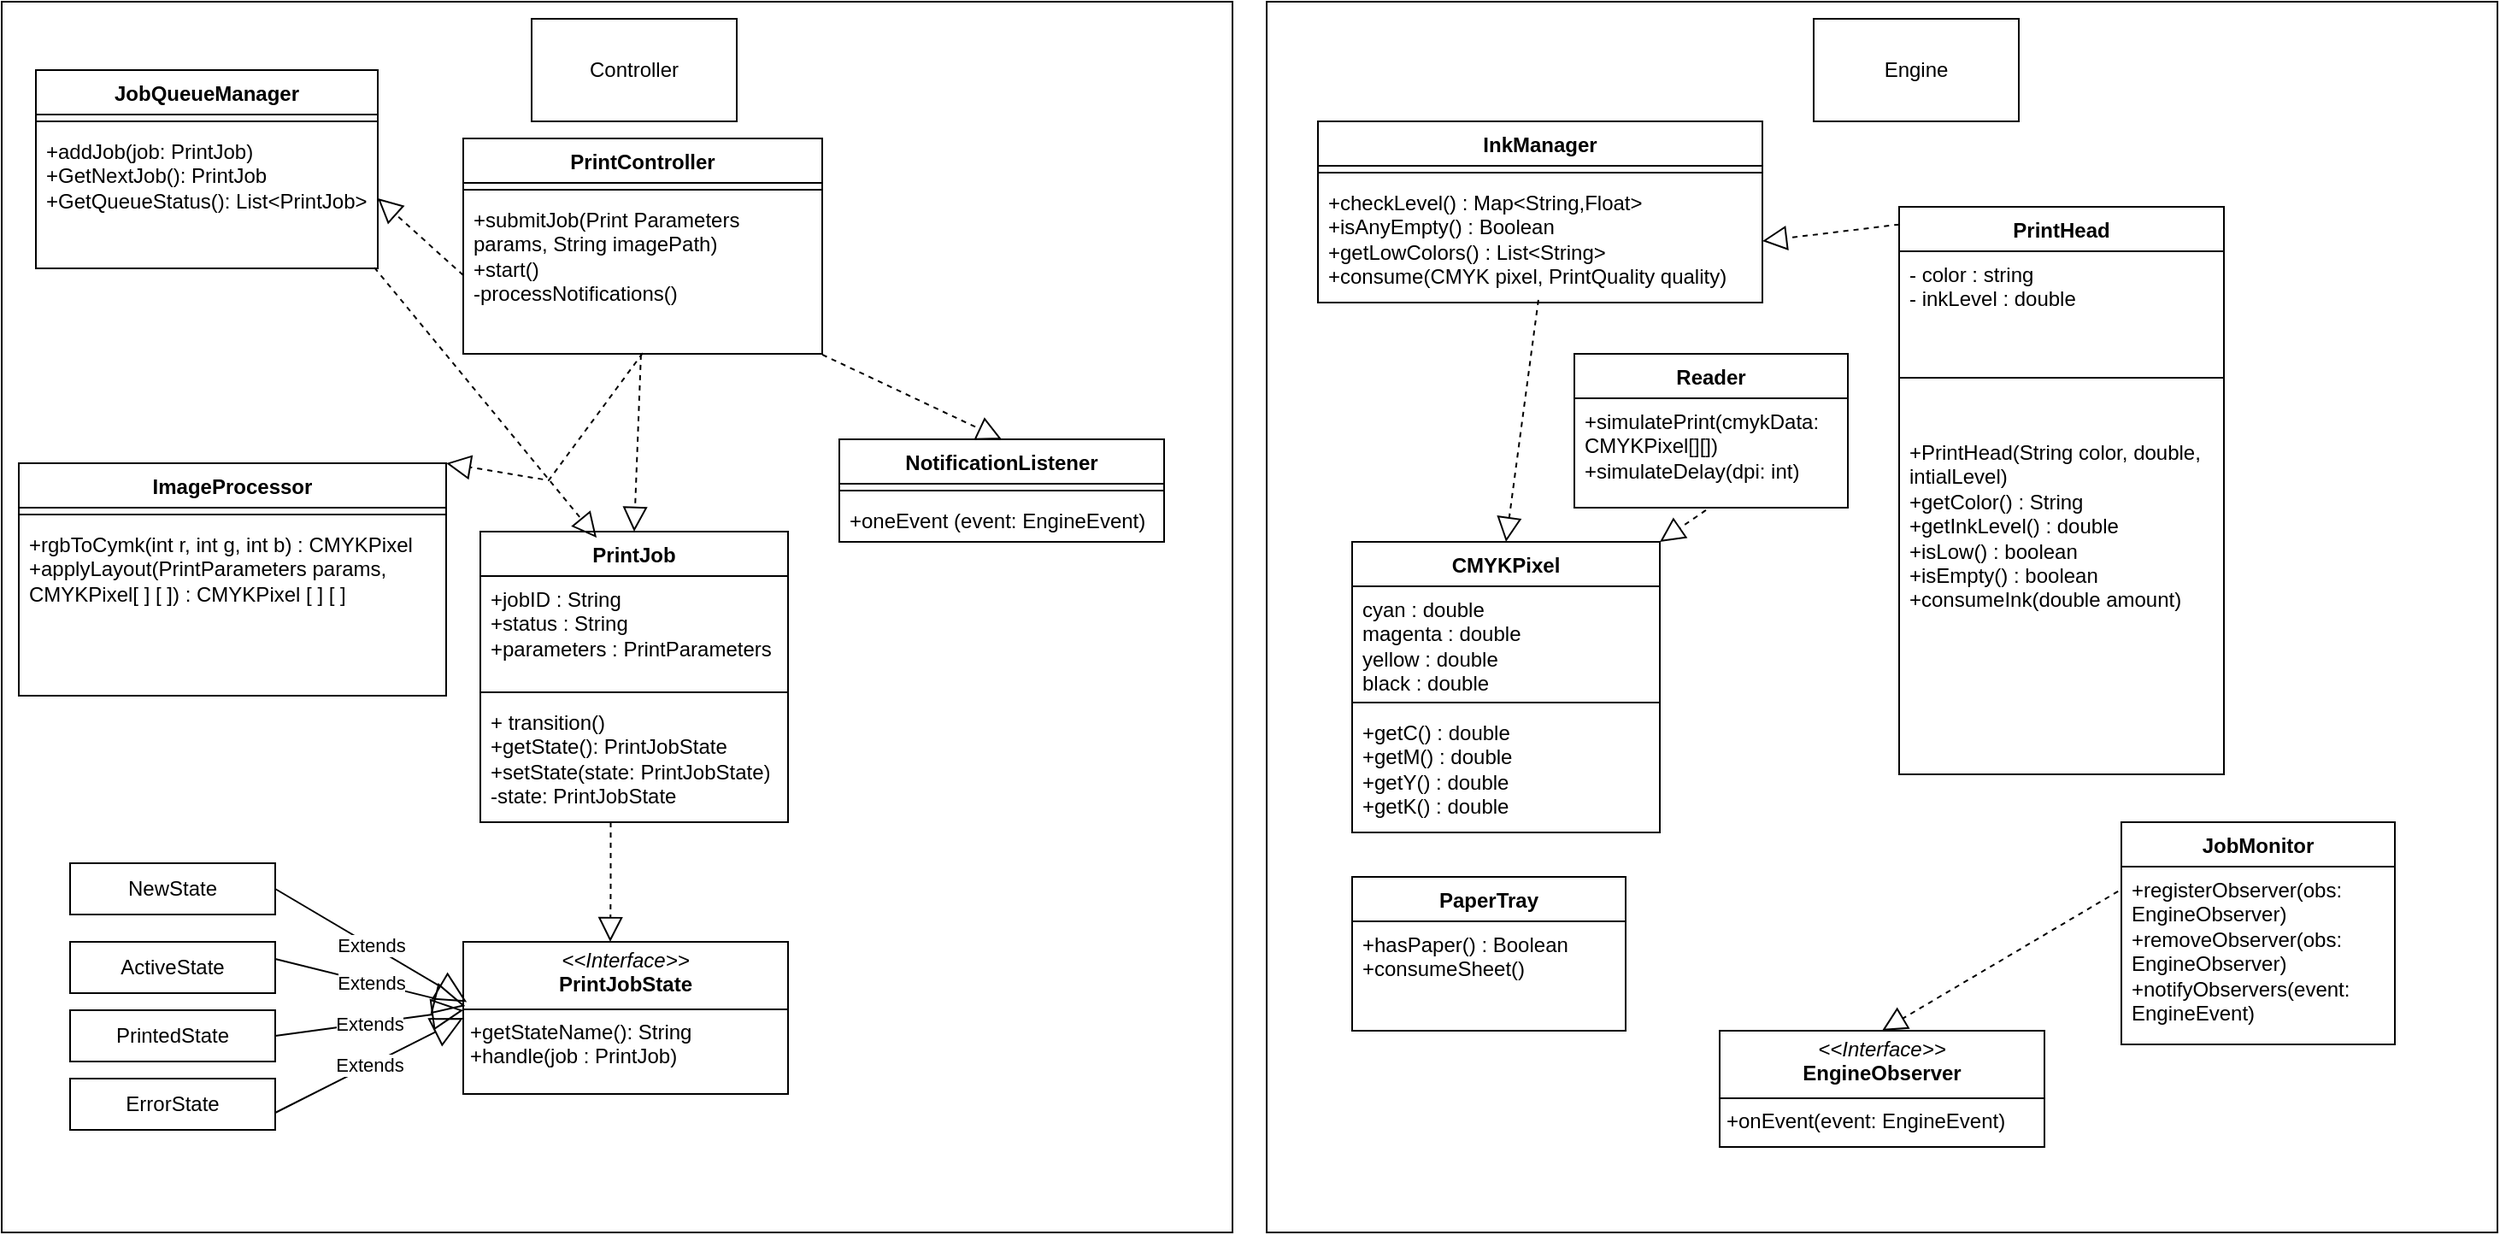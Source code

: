 <mxfile version="27.1.4">
  <diagram name="Page-1" id="zlcAlIC31FUe1IHTbNbq">
    <mxGraphModel dx="1293" dy="675" grid="1" gridSize="10" guides="1" tooltips="1" connect="1" arrows="1" fold="1" page="1" pageScale="1" pageWidth="827" pageHeight="1169" math="0" shadow="0">
      <root>
        <mxCell id="0" />
        <mxCell id="1" parent="0" />
        <mxCell id="aqZANyk-lZFDYj4VcKG3-22" value="" style="rounded=0;whiteSpace=wrap;html=1;" parent="1" vertex="1">
          <mxGeometry x="70" y="40" width="720" height="720" as="geometry" />
        </mxCell>
        <mxCell id="gxD8c2a9SxIbAqhHgufa-9" value="PrintController" style="swimlane;fontStyle=1;align=center;verticalAlign=top;childLayout=stackLayout;horizontal=1;startSize=26;horizontalStack=0;resizeParent=1;resizeParentMax=0;resizeLast=0;collapsible=1;marginBottom=0;whiteSpace=wrap;html=1;" parent="1" vertex="1">
          <mxGeometry x="340" y="120" width="210" height="126" as="geometry" />
        </mxCell>
        <mxCell id="gxD8c2a9SxIbAqhHgufa-11" value="" style="line;strokeWidth=1;fillColor=none;align=left;verticalAlign=middle;spacingTop=-1;spacingLeft=3;spacingRight=3;rotatable=0;labelPosition=right;points=[];portConstraint=eastwest;strokeColor=inherit;" parent="gxD8c2a9SxIbAqhHgufa-9" vertex="1">
          <mxGeometry y="26" width="210" height="8" as="geometry" />
        </mxCell>
        <mxCell id="gxD8c2a9SxIbAqhHgufa-12" value="+submitJob(Print Parameters params, String imagePath)&lt;div&gt;+start()&lt;/div&gt;&lt;div&gt;-processNotifications()&lt;/div&gt;" style="text;strokeColor=none;fillColor=none;align=left;verticalAlign=top;spacingLeft=4;spacingRight=4;overflow=hidden;rotatable=0;points=[[0,0.5],[1,0.5]];portConstraint=eastwest;whiteSpace=wrap;html=1;" parent="gxD8c2a9SxIbAqhHgufa-9" vertex="1">
          <mxGeometry y="34" width="210" height="92" as="geometry" />
        </mxCell>
        <mxCell id="aqZANyk-lZFDYj4VcKG3-1" value="JobQueueManager&lt;span style=&quot;color: rgba(0, 0, 0, 0); font-family: monospace; font-size: 0px; font-weight: 400; text-align: start; text-wrap-mode: nowrap;&quot;&gt;%3CmxGraphModel%3E%3Croot%3E%3CmxCell%20id%3D%220%22%2F%3E%3CmxCell%20id%3D%221%22%20parent%3D%220%22%2F%3E%3CmxCell%20id%3D%222%22%20value%3D%22Controller%22%20style%3D%22swimlane%3BfontStyle%3D1%3Balign%3Dcenter%3BverticalAlign%3Dtop%3BchildLayout%3DstackLayout%3Bhorizontal%3D1%3BstartSize%3D26%3BhorizontalStack%3D0%3BresizeParent%3D1%3BresizeParentMax%3D0%3BresizeLast%3D0%3Bcollapsible%3D1%3BmarginBottom%3D0%3BwhiteSpace%3Dwrap%3Bhtml%3D1%3B%22%20vertex%3D%221%22%20parent%3D%221%22%3E%3CmxGeometry%20x%3D%22180%22%20y%3D%22122%22%20width%3D%22160%22%20height%3D%22124%22%20as%3D%22geometry%22%2F%3E%3C%2FmxCell%3E%3CmxCell%20id%3D%223%22%20value%3D%22-Queue_Manager%26lt%3Bdiv%26gt%3B-Picture_treatment%26lt%3B%2Fdiv%26gt%3B%26lt%3Bdiv%26gt%3B%2BUser_interact%26lt%3B%2Fdiv%26gt%3B%22%20style%3D%22text%3BstrokeColor%3Dnone%3BfillColor%3Dnone%3Balign%3Dleft%3BverticalAlign%3Dtop%3BspacingLeft%3D4%3BspacingRight%3D4%3Boverflow%3Dhidden%3Brotatable%3D0%3Bpoints%3D%5B%5B0%2C0.5%5D%2C%5B1%2C0.5%5D%5D%3BportConstraint%3Deastwest%3BwhiteSpace%3Dwrap%3Bhtml%3D1%3B%22%20vertex%3D%221%22%20parent%3D%222%22%3E%3CmxGeometry%20y%3D%2226%22%20width%3D%22160%22%20height%3D%2264%22%20as%3D%22geometry%22%2F%3E%3C%2FmxCell%3E%3CmxCell%20id%3D%224%22%20value%3D%22%22%20style%3D%22line%3BstrokeWidth%3D1%3BfillColor%3Dnone%3Balign%3Dleft%3BverticalAlign%3Dmiddle%3BspacingTop%3D-1%3BspacingLeft%3D3%3BspacingRight%3D3%3Brotatable%3D0%3BlabelPosition%3Dright%3Bpoints%3D%5B%5D%3BportConstraint%3Deastwest%3BstrokeColor%3Dinherit%3B%22%20vertex%3D%221%22%20parent%3D%222%22%3E%3CmxGeometry%20y%3D%2290%22%20width%3D%22160%22%20height%3D%228%22%20as%3D%22geometry%22%2F%3E%3C%2FmxCell%3E%3CmxCell%20id%3D%225%22%20value%3D%22%2B%20method(type)%3A%20type%22%20style%3D%22text%3BstrokeColor%3Dnone%3BfillColor%3Dnone%3Balign%3Dleft%3BverticalAlign%3Dtop%3BspacingLeft%3D4%3BspacingRight%3D4%3Boverflow%3Dhidden%3Brotatable%3D0%3Bpoints%3D%5B%5B0%2C0.5%5D%2C%5B1%2C0.5%5D%5D%3BportConstraint%3Deastwest%3BwhiteSpace%3Dwrap%3Bhtml%3D1%3B%22%20vertex%3D%221%22%20parent%3D%222%22%3E%3CmxGeometry%20y%3D%2298%22%20width%3D%22160%22%20height%3D%2226%22%20as%3D%22geometry%22%2F%3E%3C%2FmxCell%3E%3C%2Froot%3E%3C%2FmxGraphModel%3E&lt;/span&gt;" style="swimlane;fontStyle=1;align=center;verticalAlign=top;childLayout=stackLayout;horizontal=1;startSize=26;horizontalStack=0;resizeParent=1;resizeParentMax=0;resizeLast=0;collapsible=1;marginBottom=0;whiteSpace=wrap;html=1;" parent="1" vertex="1">
          <mxGeometry x="90" y="80" width="200" height="116" as="geometry" />
        </mxCell>
        <mxCell id="aqZANyk-lZFDYj4VcKG3-3" value="" style="line;strokeWidth=1;fillColor=none;align=left;verticalAlign=middle;spacingTop=-1;spacingLeft=3;spacingRight=3;rotatable=0;labelPosition=right;points=[];portConstraint=eastwest;strokeColor=inherit;" parent="aqZANyk-lZFDYj4VcKG3-1" vertex="1">
          <mxGeometry y="26" width="200" height="8" as="geometry" />
        </mxCell>
        <mxCell id="aqZANyk-lZFDYj4VcKG3-4" value="+addJob(job: PrintJob)&lt;div&gt;+GetNextJob(): PrintJob&lt;/div&gt;&lt;div&gt;+GetQueueStatus():&amp;nbsp;List&amp;lt;PrintJob&amp;gt;&lt;/div&gt;" style="text;strokeColor=none;fillColor=none;align=left;verticalAlign=top;spacingLeft=4;spacingRight=4;overflow=hidden;rotatable=0;points=[[0,0.5],[1,0.5]];portConstraint=eastwest;whiteSpace=wrap;html=1;" parent="aqZANyk-lZFDYj4VcKG3-1" vertex="1">
          <mxGeometry y="34" width="200" height="82" as="geometry" />
        </mxCell>
        <mxCell id="aqZANyk-lZFDYj4VcKG3-5" value="ImageProcessor" style="swimlane;fontStyle=1;align=center;verticalAlign=top;childLayout=stackLayout;horizontal=1;startSize=26;horizontalStack=0;resizeParent=1;resizeParentMax=0;resizeLast=0;collapsible=1;marginBottom=0;whiteSpace=wrap;html=1;" parent="1" vertex="1">
          <mxGeometry x="80" y="310" width="250" height="136" as="geometry" />
        </mxCell>
        <mxCell id="aqZANyk-lZFDYj4VcKG3-7" value="" style="line;strokeWidth=1;fillColor=none;align=left;verticalAlign=middle;spacingTop=-1;spacingLeft=3;spacingRight=3;rotatable=0;labelPosition=right;points=[];portConstraint=eastwest;strokeColor=inherit;" parent="aqZANyk-lZFDYj4VcKG3-5" vertex="1">
          <mxGeometry y="26" width="250" height="8" as="geometry" />
        </mxCell>
        <mxCell id="aqZANyk-lZFDYj4VcKG3-8" value="+rgbToCymk(int r, int g, int b) : CMYKPixel&lt;br&gt;+applyLayout(PrintParameters params, CMYKPixel[ ] [ ]) : CMYKPixel [ ] [ ]" style="text;strokeColor=none;fillColor=none;align=left;verticalAlign=top;spacingLeft=4;spacingRight=4;overflow=hidden;rotatable=0;points=[[0,0.5],[1,0.5]];portConstraint=eastwest;whiteSpace=wrap;html=1;" parent="aqZANyk-lZFDYj4VcKG3-5" vertex="1">
          <mxGeometry y="34" width="250" height="102" as="geometry" />
        </mxCell>
        <mxCell id="aqZANyk-lZFDYj4VcKG3-9" value="PrintJob" style="swimlane;fontStyle=1;align=center;verticalAlign=top;childLayout=stackLayout;horizontal=1;startSize=26;horizontalStack=0;resizeParent=1;resizeParentMax=0;resizeLast=0;collapsible=1;marginBottom=0;whiteSpace=wrap;html=1;" parent="1" vertex="1">
          <mxGeometry x="350" y="350" width="180" height="170" as="geometry" />
        </mxCell>
        <mxCell id="aqZANyk-lZFDYj4VcKG3-10" value="+jobID : String&lt;div&gt;+status : String&lt;/div&gt;&lt;div&gt;+parameters : PrintParameters&lt;/div&gt;" style="text;strokeColor=none;fillColor=none;align=left;verticalAlign=top;spacingLeft=4;spacingRight=4;overflow=hidden;rotatable=0;points=[[0,0.5],[1,0.5]];portConstraint=eastwest;whiteSpace=wrap;html=1;" parent="aqZANyk-lZFDYj4VcKG3-9" vertex="1">
          <mxGeometry y="26" width="180" height="64" as="geometry" />
        </mxCell>
        <mxCell id="aqZANyk-lZFDYj4VcKG3-11" value="" style="line;strokeWidth=1;fillColor=none;align=left;verticalAlign=middle;spacingTop=-1;spacingLeft=3;spacingRight=3;rotatable=0;labelPosition=right;points=[];portConstraint=eastwest;strokeColor=inherit;" parent="aqZANyk-lZFDYj4VcKG3-9" vertex="1">
          <mxGeometry y="90" width="180" height="8" as="geometry" />
        </mxCell>
        <mxCell id="aqZANyk-lZFDYj4VcKG3-12" value="+ transition()&lt;div&gt;+getState(): PrintJobState&lt;/div&gt;&lt;div&gt;+setState(state: PrintJobState)&lt;/div&gt;&lt;div&gt;-state: PrintJobState&lt;/div&gt;" style="text;strokeColor=none;fillColor=none;align=left;verticalAlign=top;spacingLeft=4;spacingRight=4;overflow=hidden;rotatable=0;points=[[0,0.5],[1,0.5]];portConstraint=eastwest;whiteSpace=wrap;html=1;" parent="aqZANyk-lZFDYj4VcKG3-9" vertex="1">
          <mxGeometry y="98" width="180" height="72" as="geometry" />
        </mxCell>
        <mxCell id="aqZANyk-lZFDYj4VcKG3-18" value="NotificationListener" style="swimlane;fontStyle=1;align=center;verticalAlign=top;childLayout=stackLayout;horizontal=1;startSize=26;horizontalStack=0;resizeParent=1;resizeParentMax=0;resizeLast=0;collapsible=1;marginBottom=0;whiteSpace=wrap;html=1;" parent="1" vertex="1">
          <mxGeometry x="560" y="296" width="190" height="60" as="geometry" />
        </mxCell>
        <mxCell id="aqZANyk-lZFDYj4VcKG3-20" value="" style="line;strokeWidth=1;fillColor=none;align=left;verticalAlign=middle;spacingTop=-1;spacingLeft=3;spacingRight=3;rotatable=0;labelPosition=right;points=[];portConstraint=eastwest;strokeColor=inherit;" parent="aqZANyk-lZFDYj4VcKG3-18" vertex="1">
          <mxGeometry y="26" width="190" height="8" as="geometry" />
        </mxCell>
        <mxCell id="aqZANyk-lZFDYj4VcKG3-21" value="+oneEvent (event: EngineEvent)" style="text;strokeColor=none;fillColor=none;align=left;verticalAlign=top;spacingLeft=4;spacingRight=4;overflow=hidden;rotatable=0;points=[[0,0.5],[1,0.5]];portConstraint=eastwest;whiteSpace=wrap;html=1;" parent="aqZANyk-lZFDYj4VcKG3-18" vertex="1">
          <mxGeometry y="34" width="190" height="26" as="geometry" />
        </mxCell>
        <mxCell id="aqZANyk-lZFDYj4VcKG3-23" value="Controller" style="rounded=0;whiteSpace=wrap;html=1;" parent="1" vertex="1">
          <mxGeometry x="380" y="50" width="120" height="60" as="geometry" />
        </mxCell>
        <mxCell id="aqZANyk-lZFDYj4VcKG3-26" value="" style="rounded=0;whiteSpace=wrap;html=1;" parent="1" vertex="1">
          <mxGeometry x="810" y="40" width="720" height="720" as="geometry" />
        </mxCell>
        <mxCell id="aqZANyk-lZFDYj4VcKG3-27" value="Engine" style="rounded=0;whiteSpace=wrap;html=1;" parent="1" vertex="1">
          <mxGeometry x="1130" y="50" width="120" height="60" as="geometry" />
        </mxCell>
        <mxCell id="aqZANyk-lZFDYj4VcKG3-28" value="InkManager" style="swimlane;fontStyle=1;align=center;verticalAlign=top;childLayout=stackLayout;horizontal=1;startSize=26;horizontalStack=0;resizeParent=1;resizeParentMax=0;resizeLast=0;collapsible=1;marginBottom=0;whiteSpace=wrap;html=1;" parent="1" vertex="1">
          <mxGeometry x="840" y="110" width="260" height="106" as="geometry" />
        </mxCell>
        <mxCell id="aqZANyk-lZFDYj4VcKG3-30" value="" style="line;strokeWidth=1;fillColor=none;align=left;verticalAlign=middle;spacingTop=-1;spacingLeft=3;spacingRight=3;rotatable=0;labelPosition=right;points=[];portConstraint=eastwest;strokeColor=inherit;" parent="aqZANyk-lZFDYj4VcKG3-28" vertex="1">
          <mxGeometry y="26" width="260" height="8" as="geometry" />
        </mxCell>
        <mxCell id="aqZANyk-lZFDYj4VcKG3-31" value="+checkLevel() : Map&amp;lt;String,Float&amp;gt;&lt;br&gt;&lt;div&gt;+isAnyEmpty() : Boolean&lt;br&gt;+getLowColors() : List&amp;lt;String&amp;gt;&lt;/div&gt;&lt;div&gt;+consume(CMYK pixel, PrintQuality quality)&lt;/div&gt;" style="text;strokeColor=none;fillColor=none;align=left;verticalAlign=top;spacingLeft=4;spacingRight=4;overflow=hidden;rotatable=0;points=[[0,0.5],[1,0.5]];portConstraint=eastwest;whiteSpace=wrap;html=1;" parent="aqZANyk-lZFDYj4VcKG3-28" vertex="1">
          <mxGeometry y="34" width="260" height="72" as="geometry" />
        </mxCell>
        <mxCell id="aqZANyk-lZFDYj4VcKG3-40" value="Reader" style="swimlane;fontStyle=1;align=center;verticalAlign=top;childLayout=stackLayout;horizontal=1;startSize=26;horizontalStack=0;resizeParent=1;resizeParentMax=0;resizeLast=0;collapsible=1;marginBottom=0;whiteSpace=wrap;html=1;" parent="1" vertex="1">
          <mxGeometry x="990" y="246" width="160" height="90" as="geometry" />
        </mxCell>
        <mxCell id="aqZANyk-lZFDYj4VcKG3-41" value="+simulatePrint(cmykData: CMYKPixel[][])&lt;div&gt;+simulateDelay(dpi: int)&lt;/div&gt;" style="text;strokeColor=none;fillColor=none;align=left;verticalAlign=top;spacingLeft=4;spacingRight=4;overflow=hidden;rotatable=0;points=[[0,0.5],[1,0.5]];portConstraint=eastwest;whiteSpace=wrap;html=1;" parent="aqZANyk-lZFDYj4VcKG3-40" vertex="1">
          <mxGeometry y="26" width="160" height="64" as="geometry" />
        </mxCell>
        <mxCell id="lUx1G_PEGmZgEHRu-ZWr-2" value="&lt;p style=&quot;margin:0px;margin-top:4px;text-align:center;&quot;&gt;&lt;i&gt;&amp;lt;&amp;lt;Interface&amp;gt;&amp;gt;&lt;/i&gt;&lt;br&gt;&lt;span style=&quot;font-weight: 700;&quot;&gt;EngineObserver&lt;/span&gt;&lt;/p&gt;&lt;hr size=&quot;1&quot; style=&quot;border-style:solid;&quot;&gt;&lt;p style=&quot;margin:0px;margin-left:4px;&quot;&gt;+onEvent(event: EngineEvent)&lt;/p&gt;" style="verticalAlign=top;align=left;overflow=fill;html=1;whiteSpace=wrap;" parent="1" vertex="1">
          <mxGeometry x="1075" y="642" width="190" height="68" as="geometry" />
        </mxCell>
        <mxCell id="J-bN6tYyU2onE2LakkBq-1" value="JobMonitor" style="swimlane;fontStyle=1;align=center;verticalAlign=top;childLayout=stackLayout;horizontal=1;startSize=26;horizontalStack=0;resizeParent=1;resizeParentMax=0;resizeLast=0;collapsible=1;marginBottom=0;whiteSpace=wrap;html=1;" parent="1" vertex="1">
          <mxGeometry x="1310" y="520" width="160" height="130" as="geometry" />
        </mxCell>
        <mxCell id="J-bN6tYyU2onE2LakkBq-2" value="+registerObserver(obs: EngineObserver)&lt;br&gt;+removeObserver(obs: EngineObserver)&lt;br&gt;+notifyObservers(event: EngineEvent)&lt;div&gt;&lt;br/&gt;&lt;/div&gt;" style="text;strokeColor=none;fillColor=none;align=left;verticalAlign=top;spacingLeft=4;spacingRight=4;overflow=hidden;rotatable=0;points=[[0,0.5],[1,0.5]];portConstraint=eastwest;whiteSpace=wrap;html=1;" parent="J-bN6tYyU2onE2LakkBq-1" vertex="1">
          <mxGeometry y="26" width="160" height="104" as="geometry" />
        </mxCell>
        <mxCell id="J-bN6tYyU2onE2LakkBq-13" value="PrintHead" style="swimlane;fontStyle=1;align=center;verticalAlign=top;childLayout=stackLayout;horizontal=1;startSize=26;horizontalStack=0;resizeParent=1;resizeParentMax=0;resizeLast=0;collapsible=1;marginBottom=0;whiteSpace=wrap;html=1;" parent="1" vertex="1">
          <mxGeometry x="1180" y="160" width="190" height="332" as="geometry" />
        </mxCell>
        <mxCell id="J-bN6tYyU2onE2LakkBq-14" value="- color : string&lt;div&gt;- inkLevel : double&lt;/div&gt;" style="text;strokeColor=none;fillColor=none;align=left;verticalAlign=top;spacingLeft=4;spacingRight=4;overflow=hidden;rotatable=0;points=[[0,0.5],[1,0.5]];portConstraint=eastwest;whiteSpace=wrap;html=1;" parent="J-bN6tYyU2onE2LakkBq-13" vertex="1">
          <mxGeometry y="26" width="190" height="44" as="geometry" />
        </mxCell>
        <mxCell id="J-bN6tYyU2onE2LakkBq-15" value="" style="line;strokeWidth=1;fillColor=none;align=left;verticalAlign=middle;spacingTop=-1;spacingLeft=3;spacingRight=3;rotatable=0;labelPosition=right;points=[];portConstraint=eastwest;strokeColor=inherit;" parent="J-bN6tYyU2onE2LakkBq-13" vertex="1">
          <mxGeometry y="70" width="190" height="60" as="geometry" />
        </mxCell>
        <mxCell id="J-bN6tYyU2onE2LakkBq-16" value="+PrintHead(String color, double, intialLevel)&lt;br&gt;+getColor() : String&lt;div&gt;+getInkLevel() : double&lt;br&gt;+isLow() : boolean&lt;/div&gt;&lt;div&gt;+isEmpty() : boolean&lt;/div&gt;&lt;div&gt;+consumeInk(double amount)&lt;/div&gt;" style="text;strokeColor=none;fillColor=none;align=left;verticalAlign=top;spacingLeft=4;spacingRight=4;overflow=hidden;rotatable=0;points=[[0,0.5],[1,0.5]];portConstraint=eastwest;whiteSpace=wrap;html=1;" parent="J-bN6tYyU2onE2LakkBq-13" vertex="1">
          <mxGeometry y="130" width="190" height="202" as="geometry" />
        </mxCell>
        <mxCell id="W_5tvYY-Ro_6gK347ceu-1" value="&lt;p style=&quot;margin:0px;margin-top:4px;text-align:center;&quot;&gt;&lt;i&gt;&amp;lt;&amp;lt;Interface&amp;gt;&amp;gt;&lt;/i&gt;&lt;br&gt;&lt;b&gt;PrintJobState&lt;/b&gt;&lt;/p&gt;&lt;hr size=&quot;1&quot; style=&quot;border-style:solid;&quot;&gt;&lt;p style=&quot;margin:0px;margin-left:4px;&quot;&gt;+getStateName(): String&lt;/p&gt;&lt;p style=&quot;margin:0px;margin-left:4px;&quot;&gt;+handle(job : PrintJob)&lt;/p&gt;" style="verticalAlign=top;align=left;overflow=fill;html=1;whiteSpace=wrap;" parent="1" vertex="1">
          <mxGeometry x="340" y="590" width="190" height="89" as="geometry" />
        </mxCell>
        <mxCell id="oNJjBm6wGc0VrKbqEl0M-1" value="NewState" style="rounded=0;whiteSpace=wrap;html=1;" parent="1" vertex="1">
          <mxGeometry x="110" y="544" width="120" height="30" as="geometry" />
        </mxCell>
        <mxCell id="oNJjBm6wGc0VrKbqEl0M-2" value="ErrorState" style="rounded=0;whiteSpace=wrap;html=1;" parent="1" vertex="1">
          <mxGeometry x="110" y="670" width="120" height="30" as="geometry" />
        </mxCell>
        <mxCell id="oNJjBm6wGc0VrKbqEl0M-3" value="PrintedState" style="rounded=0;whiteSpace=wrap;html=1;" parent="1" vertex="1">
          <mxGeometry x="110" y="630" width="120" height="30" as="geometry" />
        </mxCell>
        <mxCell id="oNJjBm6wGc0VrKbqEl0M-4" value="ActiveState" style="rounded=0;whiteSpace=wrap;html=1;" parent="1" vertex="1">
          <mxGeometry x="110" y="590" width="120" height="30" as="geometry" />
        </mxCell>
        <mxCell id="oNJjBm6wGc0VrKbqEl0M-7" value="PaperTray" style="swimlane;fontStyle=1;align=center;verticalAlign=top;childLayout=stackLayout;horizontal=1;startSize=26;horizontalStack=0;resizeParent=1;resizeParentMax=0;resizeLast=0;collapsible=1;marginBottom=0;whiteSpace=wrap;html=1;" parent="1" vertex="1">
          <mxGeometry x="860" y="552" width="160" height="90" as="geometry" />
        </mxCell>
        <mxCell id="oNJjBm6wGc0VrKbqEl0M-8" value="+hasPaper() : Boolean&lt;br&gt;+consumeSheet()" style="text;strokeColor=none;fillColor=none;align=left;verticalAlign=top;spacingLeft=4;spacingRight=4;overflow=hidden;rotatable=0;points=[[0,0.5],[1,0.5]];portConstraint=eastwest;whiteSpace=wrap;html=1;" parent="oNJjBm6wGc0VrKbqEl0M-7" vertex="1">
          <mxGeometry y="26" width="160" height="64" as="geometry" />
        </mxCell>
        <mxCell id="oNJjBm6wGc0VrKbqEl0M-16" value="CMYKPixel" style="swimlane;fontStyle=1;align=center;verticalAlign=top;childLayout=stackLayout;horizontal=1;startSize=26;horizontalStack=0;resizeParent=1;resizeParentMax=0;resizeLast=0;collapsible=1;marginBottom=0;whiteSpace=wrap;html=1;" parent="1" vertex="1">
          <mxGeometry x="860" y="356" width="180" height="170" as="geometry" />
        </mxCell>
        <mxCell id="oNJjBm6wGc0VrKbqEl0M-17" value="cyan : double&lt;br&gt;magenta&amp;nbsp;: double&lt;br&gt;yellow&amp;nbsp;: double&lt;br&gt;black&amp;nbsp;: double&lt;div&gt;&lt;br&gt;&lt;/div&gt;" style="text;strokeColor=none;fillColor=none;align=left;verticalAlign=top;spacingLeft=4;spacingRight=4;overflow=hidden;rotatable=0;points=[[0,0.5],[1,0.5]];portConstraint=eastwest;whiteSpace=wrap;html=1;" parent="oNJjBm6wGc0VrKbqEl0M-16" vertex="1">
          <mxGeometry y="26" width="180" height="64" as="geometry" />
        </mxCell>
        <mxCell id="oNJjBm6wGc0VrKbqEl0M-18" value="" style="line;strokeWidth=1;fillColor=none;align=left;verticalAlign=middle;spacingTop=-1;spacingLeft=3;spacingRight=3;rotatable=0;labelPosition=right;points=[];portConstraint=eastwest;strokeColor=inherit;" parent="oNJjBm6wGc0VrKbqEl0M-16" vertex="1">
          <mxGeometry y="90" width="180" height="8" as="geometry" />
        </mxCell>
        <mxCell id="oNJjBm6wGc0VrKbqEl0M-19" value="+getC() : double&lt;br&gt;+getM() : double&lt;br&gt;+getY() : double&lt;br&gt;+getK() : double" style="text;strokeColor=none;fillColor=none;align=left;verticalAlign=top;spacingLeft=4;spacingRight=4;overflow=hidden;rotatable=0;points=[[0,0.5],[1,0.5]];portConstraint=eastwest;whiteSpace=wrap;html=1;" parent="oNJjBm6wGc0VrKbqEl0M-16" vertex="1">
          <mxGeometry y="98" width="180" height="72" as="geometry" />
        </mxCell>
        <mxCell id="UHf2bawF54Pzyie82Pw0-1" value="Extends" style="endArrow=block;endSize=16;endFill=0;html=1;rounded=0;entryX=0.006;entryY=0.422;entryDx=0;entryDy=0;entryPerimeter=0;" parent="1" target="W_5tvYY-Ro_6gK347ceu-1" edge="1">
          <mxGeometry width="160" relative="1" as="geometry">
            <mxPoint x="230" y="600" as="sourcePoint" />
            <mxPoint x="390" y="600" as="targetPoint" />
          </mxGeometry>
        </mxCell>
        <mxCell id="UHf2bawF54Pzyie82Pw0-2" value="Extends" style="endArrow=block;endSize=16;endFill=0;html=1;rounded=0;entryX=0.011;entryY=0.396;entryDx=0;entryDy=0;entryPerimeter=0;exitX=1;exitY=0.5;exitDx=0;exitDy=0;" parent="1" source="oNJjBm6wGc0VrKbqEl0M-1" target="W_5tvYY-Ro_6gK347ceu-1" edge="1">
          <mxGeometry width="160" relative="1" as="geometry">
            <mxPoint x="290" y="562" as="sourcePoint" />
            <mxPoint x="401" y="590" as="targetPoint" />
          </mxGeometry>
        </mxCell>
        <mxCell id="UHf2bawF54Pzyie82Pw0-3" value="Extends" style="endArrow=block;endSize=16;endFill=0;html=1;rounded=0;entryX=0;entryY=0.5;entryDx=0;entryDy=0;" parent="1" target="W_5tvYY-Ro_6gK347ceu-1" edge="1">
          <mxGeometry width="160" relative="1" as="geometry">
            <mxPoint x="230" y="690" as="sourcePoint" />
            <mxPoint x="341" y="718" as="targetPoint" />
          </mxGeometry>
        </mxCell>
        <mxCell id="UHf2bawF54Pzyie82Pw0-4" value="Extends" style="endArrow=block;endSize=16;endFill=0;html=1;rounded=0;exitX=1;exitY=0.5;exitDx=0;exitDy=0;" parent="1" source="oNJjBm6wGc0VrKbqEl0M-3" edge="1">
          <mxGeometry width="160" relative="1" as="geometry">
            <mxPoint x="330" y="700" as="sourcePoint" />
            <mxPoint x="340" y="630" as="targetPoint" />
          </mxGeometry>
        </mxCell>
        <mxCell id="tD9iRqDqdooHNSy5s_JM-1" value="" style="endArrow=block;dashed=1;endFill=0;endSize=12;html=1;rounded=0;exitX=0.498;exitY=1.038;exitDx=0;exitDy=0;exitPerimeter=0;" edge="1" parent="1">
          <mxGeometry width="160" relative="1" as="geometry">
            <mxPoint x="426.25" y="520" as="sourcePoint" />
            <mxPoint x="426" y="590" as="targetPoint" />
            <Array as="points">
              <mxPoint x="426.25" y="560" />
            </Array>
          </mxGeometry>
        </mxCell>
        <mxCell id="tD9iRqDqdooHNSy5s_JM-9" value="" style="endArrow=block;dashed=1;endFill=0;endSize=12;html=1;rounded=0;exitX=0.495;exitY=1.005;exitDx=0;exitDy=0;exitPerimeter=0;entryX=0.5;entryY=0;entryDx=0;entryDy=0;" edge="1" parent="1" source="gxD8c2a9SxIbAqhHgufa-12" target="aqZANyk-lZFDYj4VcKG3-9">
          <mxGeometry width="160" relative="1" as="geometry">
            <mxPoint x="430" y="420" as="sourcePoint" />
            <mxPoint x="590" y="420" as="targetPoint" />
          </mxGeometry>
        </mxCell>
        <mxCell id="tD9iRqDqdooHNSy5s_JM-10" value="" style="endArrow=block;dashed=1;endFill=0;endSize=12;html=1;rounded=0;exitX=1;exitY=1.005;exitDx=0;exitDy=0;exitPerimeter=0;entryX=0.5;entryY=0;entryDx=0;entryDy=0;" edge="1" parent="1" source="gxD8c2a9SxIbAqhHgufa-12" target="aqZANyk-lZFDYj4VcKG3-18">
          <mxGeometry width="160" relative="1" as="geometry">
            <mxPoint x="471" y="320" as="sourcePoint" />
            <mxPoint x="470" y="419" as="targetPoint" />
          </mxGeometry>
        </mxCell>
        <mxCell id="tD9iRqDqdooHNSy5s_JM-11" value="" style="endArrow=block;dashed=1;endFill=0;endSize=12;html=1;rounded=0;exitX=0;exitY=0.5;exitDx=0;exitDy=0;entryX=1;entryY=0.5;entryDx=0;entryDy=0;" edge="1" parent="1" source="gxD8c2a9SxIbAqhHgufa-12" target="aqZANyk-lZFDYj4VcKG3-4">
          <mxGeometry width="160" relative="1" as="geometry">
            <mxPoint x="311" y="180" as="sourcePoint" />
            <mxPoint x="310" y="279" as="targetPoint" />
          </mxGeometry>
        </mxCell>
        <mxCell id="tD9iRqDqdooHNSy5s_JM-12" value="" style="endArrow=block;dashed=1;endFill=0;endSize=12;html=1;rounded=0;entryX=1;entryY=0;entryDx=0;entryDy=0;exitX=0.5;exitY=0.995;exitDx=0;exitDy=0;exitPerimeter=0;" edge="1" parent="1" source="gxD8c2a9SxIbAqhHgufa-12" target="aqZANyk-lZFDYj4VcKG3-5">
          <mxGeometry width="160" relative="1" as="geometry">
            <mxPoint x="361" y="240" as="sourcePoint" />
            <mxPoint x="360" y="339" as="targetPoint" />
            <Array as="points">
              <mxPoint x="390" y="320" />
            </Array>
          </mxGeometry>
        </mxCell>
        <mxCell id="tD9iRqDqdooHNSy5s_JM-13" value="" style="endArrow=block;dashed=1;endFill=0;endSize=12;html=1;rounded=0;exitX=0.99;exitY=0.994;exitDx=0;exitDy=0;exitPerimeter=0;entryX=0.378;entryY=0.021;entryDx=0;entryDy=0;entryPerimeter=0;" edge="1" parent="1" source="aqZANyk-lZFDYj4VcKG3-4" target="aqZANyk-lZFDYj4VcKG3-9">
          <mxGeometry width="160" relative="1" as="geometry">
            <mxPoint x="281" y="230" as="sourcePoint" />
            <mxPoint x="440" y="350" as="targetPoint" />
          </mxGeometry>
        </mxCell>
        <mxCell id="tD9iRqDqdooHNSy5s_JM-15" value="" style="endArrow=block;dashed=1;endFill=0;endSize=12;html=1;rounded=0;exitX=0.496;exitY=0.979;exitDx=0;exitDy=0;exitPerimeter=0;entryX=0.5;entryY=0;entryDx=0;entryDy=0;" edge="1" parent="1" source="aqZANyk-lZFDYj4VcKG3-31" target="oNJjBm6wGc0VrKbqEl0M-16">
          <mxGeometry width="160" relative="1" as="geometry">
            <mxPoint x="920" y="270" as="sourcePoint" />
            <mxPoint x="1080" y="270" as="targetPoint" />
          </mxGeometry>
        </mxCell>
        <mxCell id="tD9iRqDqdooHNSy5s_JM-17" value="" style="endArrow=block;dashed=1;endFill=0;endSize=12;html=1;rounded=0;exitX=0.514;exitY=0.181;exitDx=0;exitDy=0;exitPerimeter=0;entryX=1;entryY=0.5;entryDx=0;entryDy=0;" edge="1" parent="1" source="aqZANyk-lZFDYj4VcKG3-26" target="aqZANyk-lZFDYj4VcKG3-31">
          <mxGeometry width="160" relative="1" as="geometry">
            <mxPoint x="960" y="300" as="sourcePoint" />
            <mxPoint x="1065" y="350" as="targetPoint" />
          </mxGeometry>
        </mxCell>
        <mxCell id="tD9iRqDqdooHNSy5s_JM-18" value="" style="endArrow=block;dashed=1;endFill=0;endSize=12;html=1;rounded=0;exitX=0.481;exitY=1.023;exitDx=0;exitDy=0;exitPerimeter=0;entryX=1;entryY=0;entryDx=0;entryDy=0;" edge="1" parent="1" source="aqZANyk-lZFDYj4VcKG3-41" target="oNJjBm6wGc0VrKbqEl0M-16">
          <mxGeometry width="160" relative="1" as="geometry">
            <mxPoint x="1130" y="250" as="sourcePoint" />
            <mxPoint x="1235" y="300" as="targetPoint" />
          </mxGeometry>
        </mxCell>
        <mxCell id="tD9iRqDqdooHNSy5s_JM-19" value="" style="endArrow=block;dashed=1;endFill=0;endSize=12;html=1;rounded=0;exitX=-0.012;exitY=0.139;exitDx=0;exitDy=0;exitPerimeter=0;entryX=0.5;entryY=0;entryDx=0;entryDy=0;" edge="1" parent="1" source="J-bN6tYyU2onE2LakkBq-2" target="lUx1G_PEGmZgEHRu-ZWr-2">
          <mxGeometry width="160" relative="1" as="geometry">
            <mxPoint x="1250" y="560" as="sourcePoint" />
            <mxPoint x="1355" y="610" as="targetPoint" />
          </mxGeometry>
        </mxCell>
      </root>
    </mxGraphModel>
  </diagram>
</mxfile>
